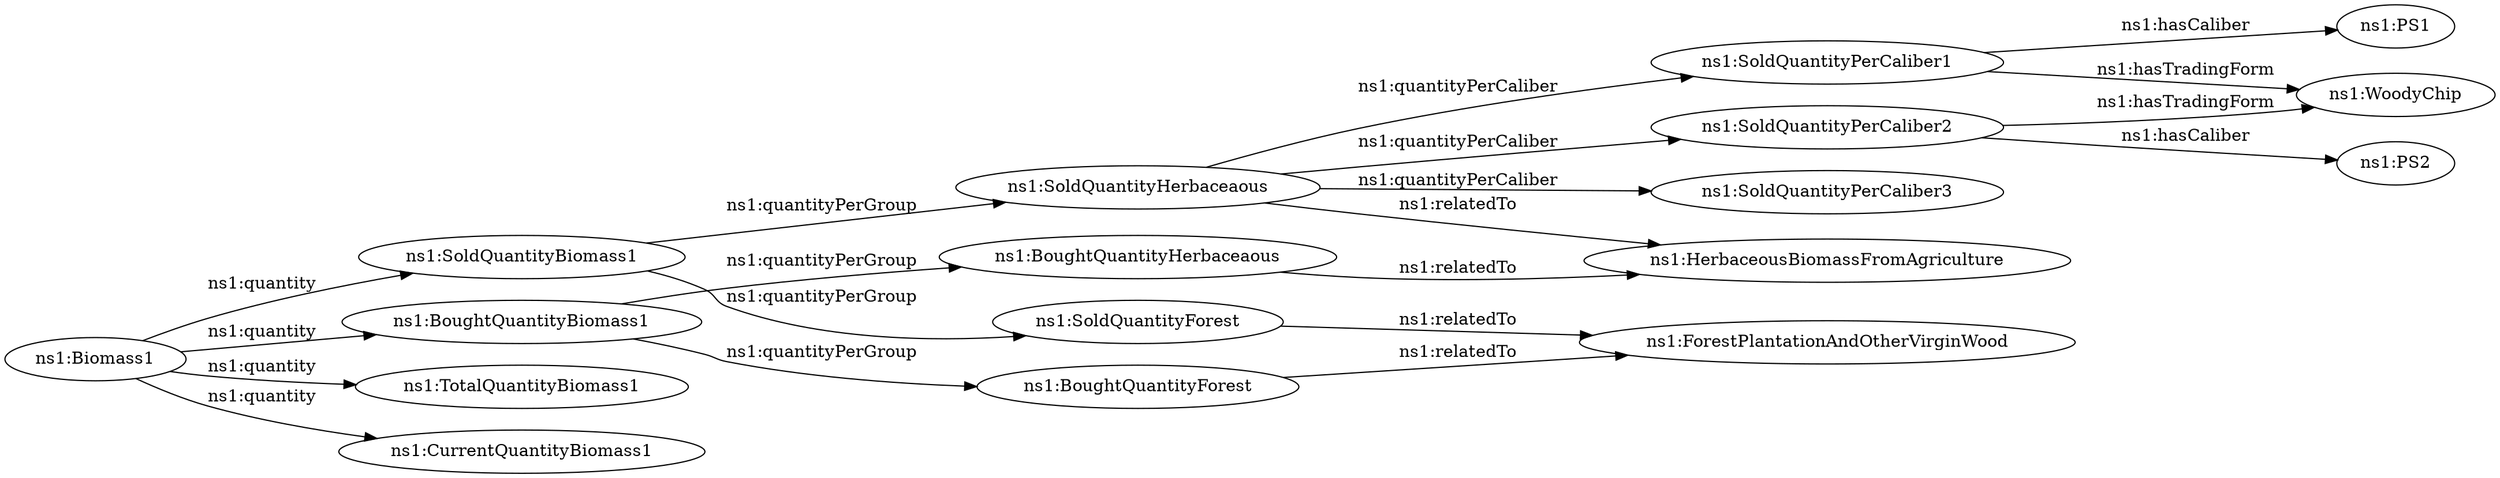 digraph ar2dtool_diagram { 
rankdir=LR;
size="1501"
	"ns1:SoldQuantityForest" -> "ns1:ForestPlantationAndOtherVirginWood" [ label = "ns1:relatedTo" ];
	"ns1:BoughtQuantityForest" -> "ns1:ForestPlantationAndOtherVirginWood" [ label = "ns1:relatedTo" ];
	"ns1:SoldQuantityBiomass1" -> "ns1:SoldQuantityHerbaceaous" [ label = "ns1:quantityPerGroup" ];
	"ns1:SoldQuantityBiomass1" -> "ns1:SoldQuantityForest" [ label = "ns1:quantityPerGroup" ];
	"ns1:BoughtQuantityHerbaceaous" -> "ns1:HerbaceousBiomassFromAgriculture" [ label = "ns1:relatedTo" ];
	"ns1:SoldQuantityPerCaliber1" -> "ns1:WoodyChip" [ label = "ns1:hasTradingForm" ];
	"ns1:SoldQuantityPerCaliber1" -> "ns1:PS1" [ label = "ns1:hasCaliber" ];
	"ns1:Biomass1" -> "ns1:TotalQuantityBiomass1" [ label = "ns1:quantity" ];
	"ns1:Biomass1" -> "ns1:SoldQuantityBiomass1" [ label = "ns1:quantity" ];
	"ns1:Biomass1" -> "ns1:CurrentQuantityBiomass1" [ label = "ns1:quantity" ];
	"ns1:Biomass1" -> "ns1:BoughtQuantityBiomass1" [ label = "ns1:quantity" ];
	"ns1:BoughtQuantityBiomass1" -> "ns1:BoughtQuantityHerbaceaous" [ label = "ns1:quantityPerGroup" ];
	"ns1:BoughtQuantityBiomass1" -> "ns1:BoughtQuantityForest" [ label = "ns1:quantityPerGroup" ];
	"ns1:SoldQuantityHerbaceaous" -> "ns1:HerbaceousBiomassFromAgriculture" [ label = "ns1:relatedTo" ];
	"ns1:SoldQuantityHerbaceaous" -> "ns1:SoldQuantityPerCaliber3" [ label = "ns1:quantityPerCaliber" ];
	"ns1:SoldQuantityHerbaceaous" -> "ns1:SoldQuantityPerCaliber2" [ label = "ns1:quantityPerCaliber" ];
	"ns1:SoldQuantityHerbaceaous" -> "ns1:SoldQuantityPerCaliber1" [ label = "ns1:quantityPerCaliber" ];
	"ns1:SoldQuantityPerCaliber2" -> "ns1:WoodyChip" [ label = "ns1:hasTradingForm" ];
	"ns1:SoldQuantityPerCaliber2" -> "ns1:PS2" [ label = "ns1:hasCaliber" ];

}
